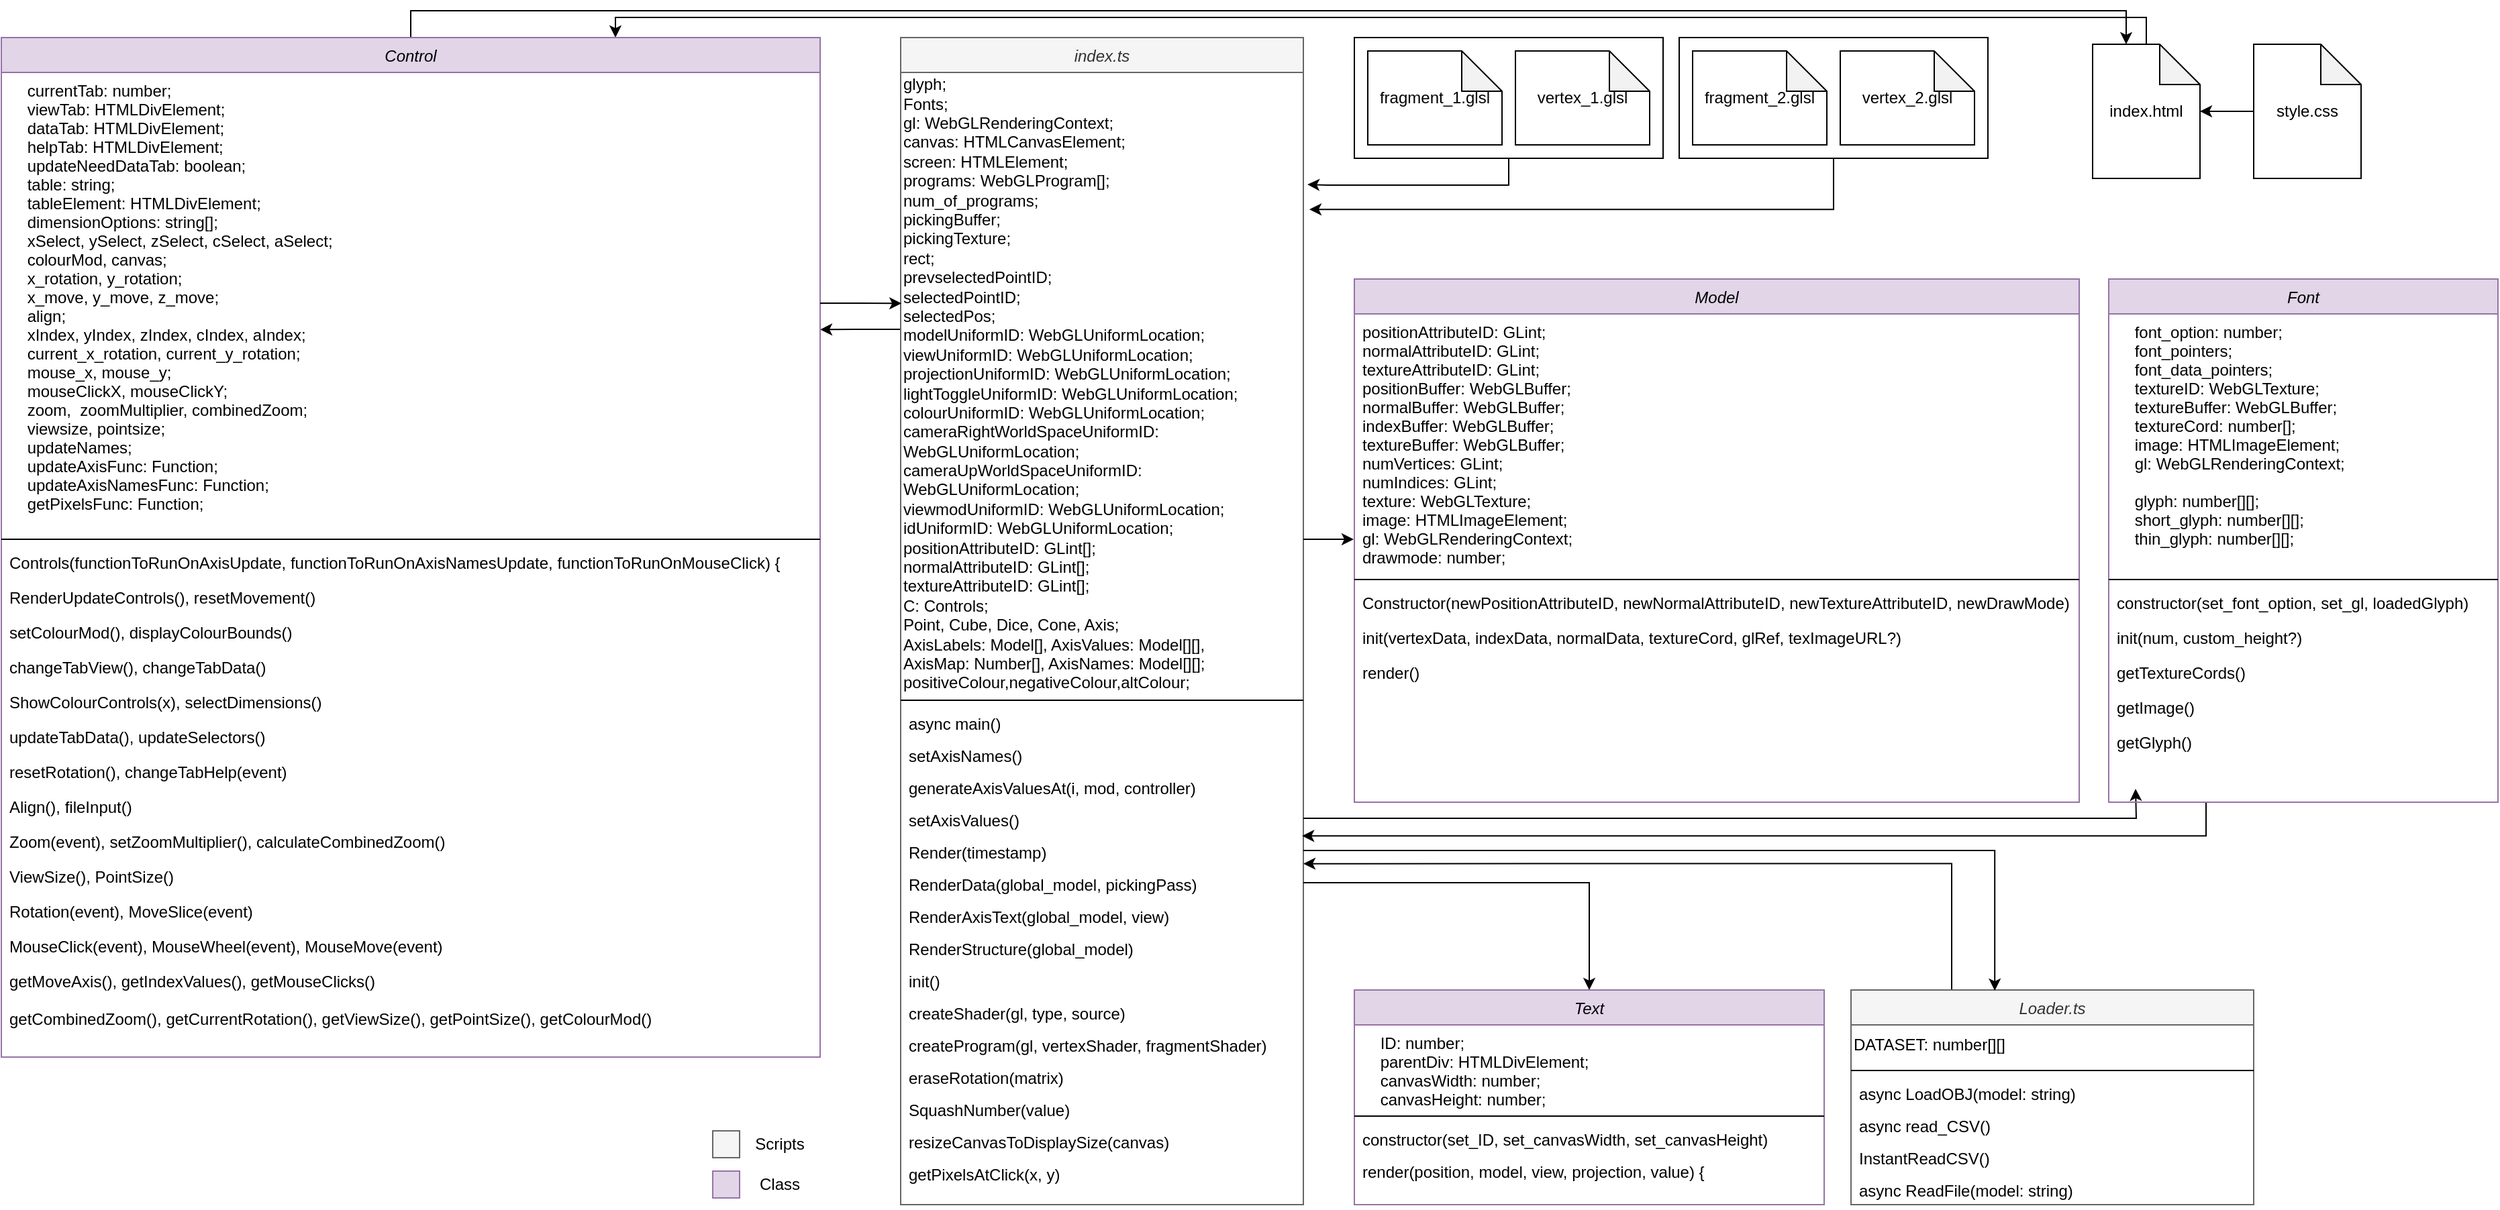 <mxfile version="21.1.8">
  <diagram id="C5RBs43oDa-KdzZeNtuy" name="Page-1">
    <mxGraphModel dx="1889" dy="579" grid="1" gridSize="10" guides="1" tooltips="1" connect="1" arrows="1" fold="1" page="1" pageScale="1" pageWidth="827" pageHeight="1169" math="0" shadow="0">
      <root>
        <mxCell id="WIyWlLk6GJQsqaUBKTNV-0" />
        <mxCell id="WIyWlLk6GJQsqaUBKTNV-1" parent="WIyWlLk6GJQsqaUBKTNV-0" />
        <mxCell id="zkfFHV4jXpPFQw0GAbJ--0" value="Model" style="swimlane;fontStyle=2;align=center;verticalAlign=top;childLayout=stackLayout;horizontal=1;startSize=26;horizontalStack=0;resizeParent=1;resizeLast=0;collapsible=1;marginBottom=0;rounded=0;shadow=0;strokeWidth=1;fillColor=#e1d5e7;strokeColor=#9673a6;" parent="WIyWlLk6GJQsqaUBKTNV-1" vertex="1">
          <mxGeometry x="238" y="860" width="540" height="390" as="geometry">
            <mxRectangle x="230" y="140" width="160" height="26" as="alternateBounds" />
          </mxGeometry>
        </mxCell>
        <mxCell id="zkfFHV4jXpPFQw0GAbJ--1" value="positionAttributeID: GLint;&#xa;    normalAttributeID: GLint;&#xa;    textureAttributeID: GLint;&#xa;    positionBuffer: WebGLBuffer;&#xa;    normalBuffer: WebGLBuffer;&#xa;    indexBuffer: WebGLBuffer;&#xa;    textureBuffer: WebGLBuffer;&#xa;    numVertices: GLint;&#xa;    numIndices: GLint;&#xa;    texture: WebGLTexture;&#xa;    image: HTMLImageElement;&#xa;    gl: WebGLRenderingContext;&#xa;    drawmode: number;" style="text;align=left;verticalAlign=top;spacingLeft=4;spacingRight=4;overflow=hidden;rotatable=0;points=[[0,0.5],[1,0.5]];portConstraint=eastwest;" parent="zkfFHV4jXpPFQw0GAbJ--0" vertex="1">
          <mxGeometry y="26" width="540" height="194" as="geometry" />
        </mxCell>
        <mxCell id="zkfFHV4jXpPFQw0GAbJ--4" value="" style="line;html=1;strokeWidth=1;align=left;verticalAlign=middle;spacingTop=-1;spacingLeft=3;spacingRight=3;rotatable=1;labelPosition=right;points=[];portConstraint=eastwest;movable=1;resizable=1;deletable=1;editable=1;connectable=1;" parent="zkfFHV4jXpPFQw0GAbJ--0" vertex="1">
          <mxGeometry y="220" width="540" height="8" as="geometry" />
        </mxCell>
        <mxCell id="ddMBwT2aPCV6fHb5aI7i-5" value="Constructor(newPositionAttributeID, newNormalAttributeID, newTextureAttributeID, newDrawMode)" style="text;align=left;verticalAlign=top;spacingLeft=4;spacingRight=4;overflow=hidden;rotatable=0;points=[[0,0.5],[1,0.5]];portConstraint=eastwest;rounded=0;shadow=0;html=0;" parent="zkfFHV4jXpPFQw0GAbJ--0" vertex="1">
          <mxGeometry y="228" width="540" height="26" as="geometry" />
        </mxCell>
        <mxCell id="ddMBwT2aPCV6fHb5aI7i-6" value="init(vertexData, indexData, normalData, textureCord, glRef, texImageURL?)" style="text;align=left;verticalAlign=top;spacingLeft=4;spacingRight=4;overflow=hidden;rotatable=0;points=[[0,0.5],[1,0.5]];portConstraint=eastwest;rounded=0;shadow=0;html=0;" parent="zkfFHV4jXpPFQw0GAbJ--0" vertex="1">
          <mxGeometry y="254" width="540" height="26" as="geometry" />
        </mxCell>
        <mxCell id="ddMBwT2aPCV6fHb5aI7i-7" value="render()" style="text;align=left;verticalAlign=top;spacingLeft=4;spacingRight=4;overflow=hidden;rotatable=0;points=[[0,0.5],[1,0.5]];portConstraint=eastwest;rounded=0;shadow=0;html=0;" parent="zkfFHV4jXpPFQw0GAbJ--0" vertex="1">
          <mxGeometry y="280" width="540" height="26" as="geometry" />
        </mxCell>
        <mxCell id="kNZhg2Wre565YQw0Qz7j-83" style="edgeStyle=orthogonalEdgeStyle;rounded=0;orthogonalLoop=1;jettySize=auto;html=1;exitX=0;exitY=0.25;exitDx=0;exitDy=0;" edge="1" parent="WIyWlLk6GJQsqaUBKTNV-1" source="ddMBwT2aPCV6fHb5aI7i-36">
          <mxGeometry relative="1" as="geometry">
            <mxPoint x="-160" y="897.638" as="targetPoint" />
          </mxGeometry>
        </mxCell>
        <mxCell id="ddMBwT2aPCV6fHb5aI7i-36" value="index.ts" style="swimlane;fontStyle=2;align=center;verticalAlign=top;childLayout=stackLayout;horizontal=1;startSize=26;horizontalStack=0;resizeParent=1;resizeLast=0;collapsible=1;marginBottom=0;rounded=0;shadow=0;strokeWidth=1;fillColor=#f5f5f5;strokeColor=#666666;fontColor=#333333;" parent="WIyWlLk6GJQsqaUBKTNV-1" vertex="1">
          <mxGeometry x="-100" y="680" width="300" height="870" as="geometry">
            <mxRectangle x="230" y="140" width="160" height="26" as="alternateBounds" />
          </mxGeometry>
        </mxCell>
        <mxCell id="kNZhg2Wre565YQw0Qz7j-69" value="&lt;div align=&quot;left&quot;&gt;&lt;pre&gt;&lt;font face=&quot;Helvetica&quot;&gt;glyph; &lt;br&gt;Fonts; &lt;br&gt;gl: WebGLRenderingContext;&lt;br&gt;canvas: HTMLCanvasElement;&lt;br&gt;screen: HTMLElement;&lt;br&gt;programs: WebGLProgram[];&lt;br&gt;num_of_programs;&lt;br&gt;pickingBuffer; &lt;br&gt;pickingTexture; &lt;br&gt;rect; &lt;br&gt;prevselectedPointID;  &lt;br&gt;selectedPointID; &lt;br&gt;selectedPos;  &lt;br&gt;modelUniformID: WebGLUniformLocation;&lt;br&gt;viewUniformID: WebGLUniformLocation;&lt;br&gt;projectionUniformID: WebGLUniformLocation;&lt;br&gt;lightToggleUniformID: WebGLUniformLocation;&lt;br&gt;colourUniformID: WebGLUniformLocation;&lt;br&gt;cameraRightWorldSpaceUniformID: &lt;br&gt;WebGLUniformLocation;&lt;br&gt;cameraUpWorldSpaceUniformID: &lt;br&gt;WebGLUniformLocation;&lt;br&gt;viewmodUniformID: WebGLUniformLocation;&lt;br&gt;idUniformID: WebGLUniformLocation;&lt;br&gt;positionAttributeID: GLint[];&lt;br&gt;normalAttributeID: GLint[];&lt;br&gt;textureAttributeID: GLint[];&lt;br&gt;C: Controls;&lt;br&gt;Point, Cube, Dice, Cone, Axis;&lt;br&gt;AxisLabels: Model[], AxisValues: Model[][], &lt;br&gt;AxisMap: Number[], AxisNames: Model[][]; &lt;br&gt;positiveColour,negativeColour,altColour;&lt;/font&gt;&lt;/pre&gt;&lt;/div&gt;" style="text;html=1;strokeColor=none;fillColor=none;align=left;verticalAlign=middle;whiteSpace=wrap;rounded=0;" vertex="1" parent="ddMBwT2aPCV6fHb5aI7i-36">
          <mxGeometry y="26" width="300" height="464" as="geometry" />
        </mxCell>
        <mxCell id="kNZhg2Wre565YQw0Qz7j-65" value="" style="line;html=1;strokeWidth=1;align=left;verticalAlign=middle;spacingTop=-1;spacingLeft=3;spacingRight=3;rotatable=1;labelPosition=right;points=[];portConstraint=eastwest;movable=1;resizable=1;deletable=1;editable=1;connectable=1;" vertex="1" parent="ddMBwT2aPCV6fHb5aI7i-36">
          <mxGeometry y="490" width="300" height="8" as="geometry" />
        </mxCell>
        <mxCell id="ddMBwT2aPCV6fHb5aI7i-51" value="async main()&#xa;" style="text;align=left;verticalAlign=top;spacingLeft=4;spacingRight=4;overflow=hidden;rotatable=0;points=[[0,0.5],[1,0.5]];portConstraint=eastwest;" parent="ddMBwT2aPCV6fHb5aI7i-36" vertex="1">
          <mxGeometry y="498" width="300" height="24" as="geometry" />
        </mxCell>
        <mxCell id="928VX1cfAJ5bRDj-DPxS-13" value="setAxisNames()" style="text;align=left;verticalAlign=top;spacingLeft=4;spacingRight=4;overflow=hidden;rotatable=0;points=[[0,0.5],[1,0.5]];portConstraint=eastwest;" parent="ddMBwT2aPCV6fHb5aI7i-36" vertex="1">
          <mxGeometry y="522" width="300" height="24" as="geometry" />
        </mxCell>
        <mxCell id="928VX1cfAJ5bRDj-DPxS-14" value="generateAxisValuesAt(i, mod, controller)&#xa;" style="text;align=left;verticalAlign=top;spacingLeft=4;spacingRight=4;overflow=hidden;rotatable=0;points=[[0,0.5],[1,0.5]];portConstraint=eastwest;" parent="ddMBwT2aPCV6fHb5aI7i-36" vertex="1">
          <mxGeometry y="546" width="300" height="24" as="geometry" />
        </mxCell>
        <mxCell id="kNZhg2Wre565YQw0Qz7j-78" style="edgeStyle=orthogonalEdgeStyle;rounded=0;orthogonalLoop=1;jettySize=auto;html=1;exitX=1;exitY=0.5;exitDx=0;exitDy=0;" edge="1" parent="ddMBwT2aPCV6fHb5aI7i-36" source="kNZhg2Wre565YQw0Qz7j-0">
          <mxGeometry relative="1" as="geometry">
            <mxPoint x="920" y="560" as="targetPoint" />
          </mxGeometry>
        </mxCell>
        <mxCell id="kNZhg2Wre565YQw0Qz7j-0" value="setAxisValues()" style="text;align=left;verticalAlign=top;spacingLeft=4;spacingRight=4;overflow=hidden;rotatable=0;points=[[0,0.5],[1,0.5]];portConstraint=eastwest;" vertex="1" parent="ddMBwT2aPCV6fHb5aI7i-36">
          <mxGeometry y="570" width="300" height="24" as="geometry" />
        </mxCell>
        <mxCell id="ddMBwT2aPCV6fHb5aI7i-52" value="Render(timestamp)" style="text;align=left;verticalAlign=top;spacingLeft=4;spacingRight=4;overflow=hidden;rotatable=0;points=[[0,0.5],[1,0.5]];portConstraint=eastwest;" parent="ddMBwT2aPCV6fHb5aI7i-36" vertex="1">
          <mxGeometry y="594" width="300" height="24" as="geometry" />
        </mxCell>
        <mxCell id="kNZhg2Wre565YQw0Qz7j-1" value="RenderData(global_model, pickingPass)" style="text;align=left;verticalAlign=top;spacingLeft=4;spacingRight=4;overflow=hidden;rotatable=0;points=[[0,0.5],[1,0.5]];portConstraint=eastwest;" vertex="1" parent="ddMBwT2aPCV6fHb5aI7i-36">
          <mxGeometry y="618" width="300" height="24" as="geometry" />
        </mxCell>
        <mxCell id="kNZhg2Wre565YQw0Qz7j-2" value="RenderAxisText(global_model, view)" style="text;align=left;verticalAlign=top;spacingLeft=4;spacingRight=4;overflow=hidden;rotatable=0;points=[[0,0.5],[1,0.5]];portConstraint=eastwest;" vertex="1" parent="ddMBwT2aPCV6fHb5aI7i-36">
          <mxGeometry y="642" width="300" height="24" as="geometry" />
        </mxCell>
        <mxCell id="kNZhg2Wre565YQw0Qz7j-3" value="RenderStructure(global_model)" style="text;align=left;verticalAlign=top;spacingLeft=4;spacingRight=4;overflow=hidden;rotatable=0;points=[[0,0.5],[1,0.5]];portConstraint=eastwest;" vertex="1" parent="ddMBwT2aPCV6fHb5aI7i-36">
          <mxGeometry y="666" width="300" height="24" as="geometry" />
        </mxCell>
        <mxCell id="ddMBwT2aPCV6fHb5aI7i-53" value="init()" style="text;align=left;verticalAlign=top;spacingLeft=4;spacingRight=4;overflow=hidden;rotatable=0;points=[[0,0.5],[1,0.5]];portConstraint=eastwest;" parent="ddMBwT2aPCV6fHb5aI7i-36" vertex="1">
          <mxGeometry y="690" width="300" height="24" as="geometry" />
        </mxCell>
        <mxCell id="ddMBwT2aPCV6fHb5aI7i-55" value="createShader(gl, type, source)" style="text;align=left;verticalAlign=top;spacingLeft=4;spacingRight=4;overflow=hidden;rotatable=0;points=[[0,0.5],[1,0.5]];portConstraint=eastwest;" parent="ddMBwT2aPCV6fHb5aI7i-36" vertex="1">
          <mxGeometry y="714" width="300" height="24" as="geometry" />
        </mxCell>
        <mxCell id="ddMBwT2aPCV6fHb5aI7i-54" value="createProgram(gl, vertexShader, fragmentShader)" style="text;align=left;verticalAlign=top;spacingLeft=4;spacingRight=4;overflow=hidden;rotatable=0;points=[[0,0.5],[1,0.5]];portConstraint=eastwest;" parent="ddMBwT2aPCV6fHb5aI7i-36" vertex="1">
          <mxGeometry y="738" width="300" height="24" as="geometry" />
        </mxCell>
        <mxCell id="kNZhg2Wre565YQw0Qz7j-6" value="eraseRotation(matrix)" style="text;align=left;verticalAlign=top;spacingLeft=4;spacingRight=4;overflow=hidden;rotatable=0;points=[[0,0.5],[1,0.5]];portConstraint=eastwest;" vertex="1" parent="ddMBwT2aPCV6fHb5aI7i-36">
          <mxGeometry y="762" width="300" height="24" as="geometry" />
        </mxCell>
        <mxCell id="kNZhg2Wre565YQw0Qz7j-7" value="SquashNumber(value)" style="text;align=left;verticalAlign=top;spacingLeft=4;spacingRight=4;overflow=hidden;rotatable=0;points=[[0,0.5],[1,0.5]];portConstraint=eastwest;" vertex="1" parent="ddMBwT2aPCV6fHb5aI7i-36">
          <mxGeometry y="786" width="300" height="24" as="geometry" />
        </mxCell>
        <mxCell id="kNZhg2Wre565YQw0Qz7j-9" value="resizeCanvasToDisplaySize(canvas)" style="text;align=left;verticalAlign=top;spacingLeft=4;spacingRight=4;overflow=hidden;rotatable=0;points=[[0,0.5],[1,0.5]];portConstraint=eastwest;" vertex="1" parent="ddMBwT2aPCV6fHb5aI7i-36">
          <mxGeometry y="810" width="300" height="24" as="geometry" />
        </mxCell>
        <mxCell id="kNZhg2Wre565YQw0Qz7j-10" value="getPixelsAtClick(x, y)" style="text;align=left;verticalAlign=top;spacingLeft=4;spacingRight=4;overflow=hidden;rotatable=0;points=[[0,0.5],[1,0.5]];portConstraint=eastwest;" vertex="1" parent="ddMBwT2aPCV6fHb5aI7i-36">
          <mxGeometry y="834" width="300" height="24" as="geometry" />
        </mxCell>
        <mxCell id="kNZhg2Wre565YQw0Qz7j-85" style="edgeStyle=orthogonalEdgeStyle;rounded=0;orthogonalLoop=1;jettySize=auto;html=1;exitX=0.25;exitY=0;exitDx=0;exitDy=0;entryX=1;entryY=0.909;entryDx=0;entryDy=0;entryPerimeter=0;" edge="1" parent="WIyWlLk6GJQsqaUBKTNV-1" source="ddMBwT2aPCV6fHb5aI7i-48" target="ddMBwT2aPCV6fHb5aI7i-52">
          <mxGeometry relative="1" as="geometry" />
        </mxCell>
        <mxCell id="ddMBwT2aPCV6fHb5aI7i-48" value="Loader.ts" style="swimlane;fontStyle=2;align=center;verticalAlign=top;childLayout=stackLayout;horizontal=1;startSize=26;horizontalStack=0;resizeParent=1;resizeLast=0;collapsible=1;marginBottom=0;rounded=0;shadow=0;strokeWidth=1;fillColor=#f5f5f5;strokeColor=#666666;fontColor=#333333;" parent="WIyWlLk6GJQsqaUBKTNV-1" vertex="1">
          <mxGeometry x="608" y="1390" width="300" height="160" as="geometry">
            <mxRectangle x="230" y="140" width="160" height="26" as="alternateBounds" />
          </mxGeometry>
        </mxCell>
        <mxCell id="kNZhg2Wre565YQw0Qz7j-14" value="&lt;div align=&quot;left&quot;&gt;DATASET: number[][]&lt;/div&gt;" style="text;html=1;strokeColor=none;fillColor=none;align=left;verticalAlign=middle;whiteSpace=wrap;rounded=0;" vertex="1" parent="ddMBwT2aPCV6fHb5aI7i-48">
          <mxGeometry y="26" width="300" height="30" as="geometry" />
        </mxCell>
        <mxCell id="kNZhg2Wre565YQw0Qz7j-11" value="" style="line;html=1;strokeWidth=1;align=left;verticalAlign=middle;spacingTop=-1;spacingLeft=3;spacingRight=3;rotatable=1;labelPosition=right;points=[];portConstraint=eastwest;movable=1;resizable=1;deletable=1;editable=1;connectable=1;" vertex="1" parent="ddMBwT2aPCV6fHb5aI7i-48">
          <mxGeometry y="56" width="300" height="8" as="geometry" />
        </mxCell>
        <mxCell id="ddMBwT2aPCV6fHb5aI7i-49" value="async LoadOBJ(model: string)" style="text;align=left;verticalAlign=top;spacingLeft=4;spacingRight=4;overflow=hidden;rotatable=0;points=[[0,0.5],[1,0.5]];portConstraint=eastwest;" parent="ddMBwT2aPCV6fHb5aI7i-48" vertex="1">
          <mxGeometry y="64" width="300" height="24" as="geometry" />
        </mxCell>
        <mxCell id="kNZhg2Wre565YQw0Qz7j-12" value="async read_CSV()" style="text;align=left;verticalAlign=top;spacingLeft=4;spacingRight=4;overflow=hidden;rotatable=0;points=[[0,0.5],[1,0.5]];portConstraint=eastwest;" vertex="1" parent="ddMBwT2aPCV6fHb5aI7i-48">
          <mxGeometry y="88" width="300" height="24" as="geometry" />
        </mxCell>
        <mxCell id="kNZhg2Wre565YQw0Qz7j-13" value="InstantReadCSV()" style="text;align=left;verticalAlign=top;spacingLeft=4;spacingRight=4;overflow=hidden;rotatable=0;points=[[0,0.5],[1,0.5]];portConstraint=eastwest;" vertex="1" parent="ddMBwT2aPCV6fHb5aI7i-48">
          <mxGeometry y="112" width="300" height="24" as="geometry" />
        </mxCell>
        <mxCell id="ddMBwT2aPCV6fHb5aI7i-50" value="async ReadFile(model: string)" style="text;align=left;verticalAlign=top;spacingLeft=4;spacingRight=4;overflow=hidden;rotatable=0;points=[[0,0.5],[1,0.5]];portConstraint=eastwest;" parent="ddMBwT2aPCV6fHb5aI7i-48" vertex="1">
          <mxGeometry y="136" width="300" height="24" as="geometry" />
        </mxCell>
        <mxCell id="ddMBwT2aPCV6fHb5aI7i-64" value="" style="group" parent="WIyWlLk6GJQsqaUBKTNV-1" vertex="1" connectable="0">
          <mxGeometry x="-240" y="1490" width="80" height="60" as="geometry" />
        </mxCell>
        <mxCell id="ddMBwT2aPCV6fHb5aI7i-60" value="" style="rounded=0;whiteSpace=wrap;html=1;fillColor=#f5f5f5;fontColor=#333333;strokeColor=#666666;" parent="ddMBwT2aPCV6fHb5aI7i-64" vertex="1">
          <mxGeometry y="5" width="20" height="20" as="geometry" />
        </mxCell>
        <mxCell id="ddMBwT2aPCV6fHb5aI7i-61" value="Scripts" style="text;html=1;strokeColor=none;fillColor=none;align=center;verticalAlign=middle;whiteSpace=wrap;rounded=0;" parent="ddMBwT2aPCV6fHb5aI7i-64" vertex="1">
          <mxGeometry x="20" width="60" height="30" as="geometry" />
        </mxCell>
        <mxCell id="ddMBwT2aPCV6fHb5aI7i-62" value="" style="rounded=0;whiteSpace=wrap;html=1;fillColor=#e1d5e7;strokeColor=#9673a6;" parent="ddMBwT2aPCV6fHb5aI7i-64" vertex="1">
          <mxGeometry y="35" width="20" height="20" as="geometry" />
        </mxCell>
        <mxCell id="ddMBwT2aPCV6fHb5aI7i-63" value="Class" style="text;html=1;strokeColor=none;fillColor=none;align=center;verticalAlign=middle;whiteSpace=wrap;rounded=0;" parent="ddMBwT2aPCV6fHb5aI7i-64" vertex="1">
          <mxGeometry x="20" y="30" width="60" height="30" as="geometry" />
        </mxCell>
        <mxCell id="928VX1cfAJ5bRDj-DPxS-2" value="Text" style="swimlane;fontStyle=2;align=center;verticalAlign=top;childLayout=stackLayout;horizontal=1;startSize=26;horizontalStack=0;resizeParent=1;resizeLast=0;collapsible=1;marginBottom=0;rounded=0;shadow=0;strokeWidth=1;fillColor=#e1d5e7;strokeColor=#9673a6;" parent="WIyWlLk6GJQsqaUBKTNV-1" vertex="1">
          <mxGeometry x="238" y="1390" width="350" height="160" as="geometry">
            <mxRectangle x="230" y="140" width="160" height="26" as="alternateBounds" />
          </mxGeometry>
        </mxCell>
        <mxCell id="kNZhg2Wre565YQw0Qz7j-66" value="    ID: number;&#xa;    parentDiv: HTMLDivElement;&#xa;    canvasWidth: number;&#xa;    canvasHeight: number;" style="text;align=left;verticalAlign=top;spacingLeft=4;spacingRight=4;overflow=hidden;rotatable=0;points=[[0,0.5],[1,0.5]];portConstraint=eastwest;" vertex="1" parent="928VX1cfAJ5bRDj-DPxS-2">
          <mxGeometry y="26" width="350" height="64" as="geometry" />
        </mxCell>
        <mxCell id="kNZhg2Wre565YQw0Qz7j-67" value="" style="line;html=1;strokeWidth=1;align=left;verticalAlign=middle;spacingTop=-1;spacingLeft=3;spacingRight=3;rotatable=1;labelPosition=right;points=[];portConstraint=eastwest;movable=1;resizable=1;deletable=1;editable=1;connectable=1;" vertex="1" parent="928VX1cfAJ5bRDj-DPxS-2">
          <mxGeometry y="90" width="350" height="8" as="geometry" />
        </mxCell>
        <mxCell id="928VX1cfAJ5bRDj-DPxS-3" value="constructor(set_ID, set_canvasWidth, set_canvasHeight)" style="text;align=left;verticalAlign=top;spacingLeft=4;spacingRight=4;overflow=hidden;rotatable=0;points=[[0,0.5],[1,0.5]];portConstraint=eastwest;" parent="928VX1cfAJ5bRDj-DPxS-2" vertex="1">
          <mxGeometry y="98" width="350" height="24" as="geometry" />
        </mxCell>
        <mxCell id="928VX1cfAJ5bRDj-DPxS-4" value="render(position, model, view, projection, value) {" style="text;align=left;verticalAlign=top;spacingLeft=4;spacingRight=4;overflow=hidden;rotatable=0;points=[[0,0.5],[1,0.5]];portConstraint=eastwest;" parent="928VX1cfAJ5bRDj-DPxS-2" vertex="1">
          <mxGeometry y="122" width="350" height="24" as="geometry" />
        </mxCell>
        <mxCell id="kNZhg2Wre565YQw0Qz7j-79" style="edgeStyle=orthogonalEdgeStyle;rounded=0;orthogonalLoop=1;jettySize=auto;html=1;exitX=0.5;exitY=0;exitDx=0;exitDy=0;exitPerimeter=0;entryX=0.75;entryY=0;entryDx=0;entryDy=0;" edge="1" parent="WIyWlLk6GJQsqaUBKTNV-1" source="928VX1cfAJ5bRDj-DPxS-6" target="kNZhg2Wre565YQw0Qz7j-23">
          <mxGeometry relative="1" as="geometry" />
        </mxCell>
        <mxCell id="928VX1cfAJ5bRDj-DPxS-6" value="index.html" style="shape=note;whiteSpace=wrap;html=1;backgroundOutline=1;darkOpacity=0.05;" parent="WIyWlLk6GJQsqaUBKTNV-1" vertex="1">
          <mxGeometry x="788" y="685" width="80" height="100" as="geometry" />
        </mxCell>
        <mxCell id="928VX1cfAJ5bRDj-DPxS-11" value="style.css" style="shape=note;whiteSpace=wrap;html=1;backgroundOutline=1;darkOpacity=0.05;" parent="WIyWlLk6GJQsqaUBKTNV-1" vertex="1">
          <mxGeometry x="908" y="685" width="80" height="100" as="geometry" />
        </mxCell>
        <mxCell id="kNZhg2Wre565YQw0Qz7j-84" style="edgeStyle=orthogonalEdgeStyle;rounded=0;orthogonalLoop=1;jettySize=auto;html=1;exitX=0.25;exitY=1;exitDx=0;exitDy=0;entryX=0.997;entryY=0.045;entryDx=0;entryDy=0;entryPerimeter=0;" edge="1" parent="WIyWlLk6GJQsqaUBKTNV-1" source="kNZhg2Wre565YQw0Qz7j-15" target="ddMBwT2aPCV6fHb5aI7i-52">
          <mxGeometry relative="1" as="geometry" />
        </mxCell>
        <mxCell id="kNZhg2Wre565YQw0Qz7j-15" value="Font" style="swimlane;fontStyle=2;align=center;verticalAlign=top;childLayout=stackLayout;horizontal=1;startSize=26;horizontalStack=0;resizeParent=1;resizeLast=0;collapsible=1;marginBottom=0;rounded=0;shadow=0;strokeWidth=1;fillColor=#e1d5e7;strokeColor=#9673a6;" vertex="1" parent="WIyWlLk6GJQsqaUBKTNV-1">
          <mxGeometry x="800" y="860" width="290" height="390" as="geometry">
            <mxRectangle x="230" y="140" width="160" height="26" as="alternateBounds" />
          </mxGeometry>
        </mxCell>
        <mxCell id="kNZhg2Wre565YQw0Qz7j-16" value="    font_option: number;&#xa;    font_pointers;&#xa;    font_data_pointers;&#xa;    textureID: WebGLTexture;&#xa;    textureBuffer: WebGLBuffer;&#xa;    textureCord: number[];&#xa;    image: HTMLImageElement;&#xa;    gl: WebGLRenderingContext;&#xa;&#xa;    glyph: number[][];&#xa;    short_glyph: number[][];&#xa;    thin_glyph: number[][];" style="text;align=left;verticalAlign=top;spacingLeft=4;spacingRight=4;overflow=hidden;rotatable=0;points=[[0,0.5],[1,0.5]];portConstraint=eastwest;" vertex="1" parent="kNZhg2Wre565YQw0Qz7j-15">
          <mxGeometry y="26" width="290" height="194" as="geometry" />
        </mxCell>
        <mxCell id="kNZhg2Wre565YQw0Qz7j-17" value="" style="line;html=1;strokeWidth=1;align=left;verticalAlign=middle;spacingTop=-1;spacingLeft=3;spacingRight=3;rotatable=1;labelPosition=right;points=[];portConstraint=eastwest;movable=1;resizable=1;deletable=1;editable=1;connectable=1;" vertex="1" parent="kNZhg2Wre565YQw0Qz7j-15">
          <mxGeometry y="220" width="290" height="8" as="geometry" />
        </mxCell>
        <mxCell id="kNZhg2Wre565YQw0Qz7j-18" value="constructor(set_font_option, set_gl, loadedGlyph) " style="text;align=left;verticalAlign=top;spacingLeft=4;spacingRight=4;overflow=hidden;rotatable=0;points=[[0,0.5],[1,0.5]];portConstraint=eastwest;rounded=0;shadow=0;html=0;" vertex="1" parent="kNZhg2Wre565YQw0Qz7j-15">
          <mxGeometry y="228" width="290" height="26" as="geometry" />
        </mxCell>
        <mxCell id="kNZhg2Wre565YQw0Qz7j-19" value="init(num, custom_height?)" style="text;align=left;verticalAlign=top;spacingLeft=4;spacingRight=4;overflow=hidden;rotatable=0;points=[[0,0.5],[1,0.5]];portConstraint=eastwest;rounded=0;shadow=0;html=0;" vertex="1" parent="kNZhg2Wre565YQw0Qz7j-15">
          <mxGeometry y="254" width="290" height="26" as="geometry" />
        </mxCell>
        <mxCell id="kNZhg2Wre565YQw0Qz7j-20" value="getTextureCords()" style="text;align=left;verticalAlign=top;spacingLeft=4;spacingRight=4;overflow=hidden;rotatable=0;points=[[0,0.5],[1,0.5]];portConstraint=eastwest;rounded=0;shadow=0;html=0;" vertex="1" parent="kNZhg2Wre565YQw0Qz7j-15">
          <mxGeometry y="280" width="290" height="26" as="geometry" />
        </mxCell>
        <mxCell id="kNZhg2Wre565YQw0Qz7j-21" value="getImage()" style="text;align=left;verticalAlign=top;spacingLeft=4;spacingRight=4;overflow=hidden;rotatable=0;points=[[0,0.5],[1,0.5]];portConstraint=eastwest;rounded=0;shadow=0;html=0;" vertex="1" parent="kNZhg2Wre565YQw0Qz7j-15">
          <mxGeometry y="306" width="290" height="26" as="geometry" />
        </mxCell>
        <mxCell id="kNZhg2Wre565YQw0Qz7j-22" value="getGlyph()" style="text;align=left;verticalAlign=top;spacingLeft=4;spacingRight=4;overflow=hidden;rotatable=0;points=[[0,0.5],[1,0.5]];portConstraint=eastwest;rounded=0;shadow=0;html=0;" vertex="1" parent="kNZhg2Wre565YQw0Qz7j-15">
          <mxGeometry y="332" width="290" height="26" as="geometry" />
        </mxCell>
        <mxCell id="kNZhg2Wre565YQw0Qz7j-81" style="edgeStyle=orthogonalEdgeStyle;rounded=0;orthogonalLoop=1;jettySize=auto;html=1;exitX=0.5;exitY=0;exitDx=0;exitDy=0;entryX=0;entryY=0;entryDx=25;entryDy=0;entryPerimeter=0;" edge="1" parent="WIyWlLk6GJQsqaUBKTNV-1" source="kNZhg2Wre565YQw0Qz7j-23" target="928VX1cfAJ5bRDj-DPxS-6">
          <mxGeometry relative="1" as="geometry">
            <mxPoint x="80" y="590" as="targetPoint" />
          </mxGeometry>
        </mxCell>
        <mxCell id="kNZhg2Wre565YQw0Qz7j-23" value="Control" style="swimlane;fontStyle=2;align=center;verticalAlign=top;childLayout=stackLayout;horizontal=1;startSize=26;horizontalStack=0;resizeParent=1;resizeLast=0;collapsible=1;marginBottom=0;rounded=0;shadow=0;strokeWidth=1;fillColor=#e1d5e7;strokeColor=#9673a6;" vertex="1" parent="WIyWlLk6GJQsqaUBKTNV-1">
          <mxGeometry x="-770" y="680" width="610" height="760" as="geometry">
            <mxRectangle x="230" y="140" width="160" height="26" as="alternateBounds" />
          </mxGeometry>
        </mxCell>
        <mxCell id="kNZhg2Wre565YQw0Qz7j-24" value="    currentTab: number; &#xa;    viewTab: HTMLDivElement;&#xa;    dataTab: HTMLDivElement;&#xa;    helpTab: HTMLDivElement;&#xa;    updateNeedDataTab: boolean;&#xa;    table: string; &#xa;    tableElement: HTMLDivElement; &#xa;    dimensionOptions: string[]; &#xa;    xSelect, ySelect, zSelect, cSelect, aSelect; &#xa;    colourMod, canvas;&#xa;    x_rotation, y_rotation;&#xa;    x_move, y_move, z_move;&#xa;    align;&#xa;    xIndex, yIndex, zIndex, cIndex, aIndex;&#xa;    current_x_rotation, current_y_rotation;&#xa;    mouse_x, mouse_y;&#xa;    mouseClickX, mouseClickY;&#xa;    zoom,  zoomMultiplier, combinedZoom; &#xa;    viewsize, pointsize; &#xa;    updateNames; &#xa;    updateAxisFunc: Function; &#xa;    updateAxisNamesFunc: Function; &#xa;    getPixelsFunc: Function;  " style="text;align=left;verticalAlign=top;spacingLeft=4;spacingRight=4;overflow=hidden;rotatable=0;points=[[0,0.5],[1,0.5]];portConstraint=eastwest;fontSize=12;" vertex="1" parent="kNZhg2Wre565YQw0Qz7j-23">
          <mxGeometry y="26" width="610" height="344" as="geometry" />
        </mxCell>
        <mxCell id="kNZhg2Wre565YQw0Qz7j-25" value="" style="line;html=1;strokeWidth=1;align=left;verticalAlign=middle;spacingTop=-1;spacingLeft=3;spacingRight=3;rotatable=1;labelPosition=right;points=[];portConstraint=eastwest;movable=1;resizable=1;deletable=1;editable=1;connectable=1;" vertex="1" parent="kNZhg2Wre565YQw0Qz7j-23">
          <mxGeometry y="370" width="610" height="8" as="geometry" />
        </mxCell>
        <mxCell id="kNZhg2Wre565YQw0Qz7j-26" value="Controls(functionToRunOnAxisUpdate, functionToRunOnAxisNamesUpdate, functionToRunOnMouseClick) {" style="text;align=left;verticalAlign=top;spacingLeft=4;spacingRight=4;overflow=hidden;rotatable=0;points=[[0,0.5],[1,0.5]];portConstraint=eastwest;rounded=0;shadow=0;html=0;" vertex="1" parent="kNZhg2Wre565YQw0Qz7j-23">
          <mxGeometry y="378" width="610" height="26" as="geometry" />
        </mxCell>
        <mxCell id="kNZhg2Wre565YQw0Qz7j-27" value="RenderUpdateControls(), resetMovement()" style="text;align=left;verticalAlign=top;spacingLeft=4;spacingRight=4;overflow=hidden;rotatable=0;points=[[0,0.5],[1,0.5]];portConstraint=eastwest;rounded=0;shadow=0;html=0;" vertex="1" parent="kNZhg2Wre565YQw0Qz7j-23">
          <mxGeometry y="404" width="610" height="26" as="geometry" />
        </mxCell>
        <mxCell id="kNZhg2Wre565YQw0Qz7j-29" value="setColourMod(), displayColourBounds()" style="text;align=left;verticalAlign=top;spacingLeft=4;spacingRight=4;overflow=hidden;rotatable=0;points=[[0,0.5],[1,0.5]];portConstraint=eastwest;rounded=0;shadow=0;html=0;" vertex="1" parent="kNZhg2Wre565YQw0Qz7j-23">
          <mxGeometry y="430" width="610" height="26" as="geometry" />
        </mxCell>
        <mxCell id="kNZhg2Wre565YQw0Qz7j-31" value="changeTabView(), changeTabData()" style="text;align=left;verticalAlign=top;spacingLeft=4;spacingRight=4;overflow=hidden;rotatable=0;points=[[0,0.5],[1,0.5]];portConstraint=eastwest;rounded=0;shadow=0;html=0;" vertex="1" parent="kNZhg2Wre565YQw0Qz7j-23">
          <mxGeometry y="456" width="610" height="26" as="geometry" />
        </mxCell>
        <mxCell id="kNZhg2Wre565YQw0Qz7j-33" value="ShowColourControls(x), selectDimensions()" style="text;align=left;verticalAlign=top;spacingLeft=4;spacingRight=4;overflow=hidden;rotatable=0;points=[[0,0.5],[1,0.5]];portConstraint=eastwest;rounded=0;shadow=0;html=0;" vertex="1" parent="kNZhg2Wre565YQw0Qz7j-23">
          <mxGeometry y="482" width="610" height="26" as="geometry" />
        </mxCell>
        <mxCell id="kNZhg2Wre565YQw0Qz7j-35" value="updateTabData(), updateSelectors()" style="text;align=left;verticalAlign=top;spacingLeft=4;spacingRight=4;overflow=hidden;rotatable=0;points=[[0,0.5],[1,0.5]];portConstraint=eastwest;rounded=0;shadow=0;html=0;" vertex="1" parent="kNZhg2Wre565YQw0Qz7j-23">
          <mxGeometry y="508" width="610" height="26" as="geometry" />
        </mxCell>
        <mxCell id="kNZhg2Wre565YQw0Qz7j-39" value="resetRotation(), changeTabHelp(event)" style="text;align=left;verticalAlign=top;spacingLeft=4;spacingRight=4;overflow=hidden;rotatable=0;points=[[0,0.5],[1,0.5]];portConstraint=eastwest;rounded=0;shadow=0;html=0;" vertex="1" parent="kNZhg2Wre565YQw0Qz7j-23">
          <mxGeometry y="534" width="610" height="26" as="geometry" />
        </mxCell>
        <mxCell id="kNZhg2Wre565YQw0Qz7j-38" value="Align(), fileInput()" style="text;align=left;verticalAlign=top;spacingLeft=4;spacingRight=4;overflow=hidden;rotatable=0;points=[[0,0.5],[1,0.5]];portConstraint=eastwest;rounded=0;shadow=0;html=0;" vertex="1" parent="kNZhg2Wre565YQw0Qz7j-23">
          <mxGeometry y="560" width="610" height="26" as="geometry" />
        </mxCell>
        <mxCell id="kNZhg2Wre565YQw0Qz7j-41" value="Zoom(event), setZoomMultiplier(), calculateCombinedZoom()" style="text;align=left;verticalAlign=top;spacingLeft=4;spacingRight=4;overflow=hidden;rotatable=0;points=[[0,0.5],[1,0.5]];portConstraint=eastwest;rounded=0;shadow=0;html=0;" vertex="1" parent="kNZhg2Wre565YQw0Qz7j-23">
          <mxGeometry y="586" width="610" height="26" as="geometry" />
        </mxCell>
        <mxCell id="kNZhg2Wre565YQw0Qz7j-44" value="ViewSize(), PointSize()" style="text;align=left;verticalAlign=top;spacingLeft=4;spacingRight=4;overflow=hidden;rotatable=0;points=[[0,0.5],[1,0.5]];portConstraint=eastwest;rounded=0;shadow=0;html=0;" vertex="1" parent="kNZhg2Wre565YQw0Qz7j-23">
          <mxGeometry y="612" width="610" height="26" as="geometry" />
        </mxCell>
        <mxCell id="kNZhg2Wre565YQw0Qz7j-49" value="Rotation(event), MoveSlice(event)" style="text;align=left;verticalAlign=top;spacingLeft=4;spacingRight=4;overflow=hidden;rotatable=0;points=[[0,0.5],[1,0.5]];portConstraint=eastwest;rounded=0;shadow=0;html=0;" vertex="1" parent="kNZhg2Wre565YQw0Qz7j-23">
          <mxGeometry y="638" width="610" height="26" as="geometry" />
        </mxCell>
        <mxCell id="kNZhg2Wre565YQw0Qz7j-46" value="MouseClick(event), MouseWheel(event), MouseMove(event)" style="text;align=left;verticalAlign=top;spacingLeft=4;spacingRight=4;overflow=hidden;rotatable=0;points=[[0,0.5],[1,0.5]];portConstraint=eastwest;rounded=0;shadow=0;html=0;" vertex="1" parent="kNZhg2Wre565YQw0Qz7j-23">
          <mxGeometry y="664" width="610" height="26" as="geometry" />
        </mxCell>
        <mxCell id="kNZhg2Wre565YQw0Qz7j-53" value="getMoveAxis(), getIndexValues(), getMouseClicks()&#xa;&#xa;getCombinedZoom(), getCurrentRotation(), getViewSize(), getPointSize(), getColourMod()" style="text;align=left;verticalAlign=top;spacingLeft=4;spacingRight=4;overflow=hidden;rotatable=0;points=[[0,0.5],[1,0.5]];portConstraint=eastwest;rounded=0;shadow=0;html=0;" vertex="1" parent="kNZhg2Wre565YQw0Qz7j-23">
          <mxGeometry y="690" width="610" height="70" as="geometry" />
        </mxCell>
        <mxCell id="kNZhg2Wre565YQw0Qz7j-54" value="" style="group" vertex="1" connectable="0" parent="WIyWlLk6GJQsqaUBKTNV-1">
          <mxGeometry x="238" y="680" width="230" height="110" as="geometry" />
        </mxCell>
        <mxCell id="kNZhg2Wre565YQw0Qz7j-55" value="" style="rounded=0;whiteSpace=wrap;html=1;fillColor=none;" vertex="1" parent="kNZhg2Wre565YQw0Qz7j-54">
          <mxGeometry width="230" height="90" as="geometry" />
        </mxCell>
        <mxCell id="kNZhg2Wre565YQw0Qz7j-56" value="fragment_1.glsl" style="shape=note;whiteSpace=wrap;html=1;backgroundOutline=1;darkOpacity=0.05;" vertex="1" parent="kNZhg2Wre565YQw0Qz7j-54">
          <mxGeometry x="10" y="10" width="100" height="70" as="geometry" />
        </mxCell>
        <mxCell id="kNZhg2Wre565YQw0Qz7j-57" value="vertex_1.glsl" style="shape=note;whiteSpace=wrap;html=1;backgroundOutline=1;darkOpacity=0.05;" vertex="1" parent="kNZhg2Wre565YQw0Qz7j-54">
          <mxGeometry x="120" y="10" width="100" height="70" as="geometry" />
        </mxCell>
        <mxCell id="kNZhg2Wre565YQw0Qz7j-58" value="" style="group" vertex="1" connectable="0" parent="WIyWlLk6GJQsqaUBKTNV-1">
          <mxGeometry x="480" y="680" width="230" height="110" as="geometry" />
        </mxCell>
        <mxCell id="kNZhg2Wre565YQw0Qz7j-59" value="" style="rounded=0;whiteSpace=wrap;html=1;fillColor=none;" vertex="1" parent="kNZhg2Wre565YQw0Qz7j-58">
          <mxGeometry width="230" height="90" as="geometry" />
        </mxCell>
        <mxCell id="kNZhg2Wre565YQw0Qz7j-60" value="fragment_2.glsl" style="shape=note;whiteSpace=wrap;html=1;backgroundOutline=1;darkOpacity=0.05;" vertex="1" parent="kNZhg2Wre565YQw0Qz7j-58">
          <mxGeometry x="10" y="10" width="100" height="70" as="geometry" />
        </mxCell>
        <mxCell id="kNZhg2Wre565YQw0Qz7j-61" value="vertex_2.glsl" style="shape=note;whiteSpace=wrap;html=1;backgroundOutline=1;darkOpacity=0.05;" vertex="1" parent="kNZhg2Wre565YQw0Qz7j-58">
          <mxGeometry x="120" y="10" width="100" height="70" as="geometry" />
        </mxCell>
        <mxCell id="kNZhg2Wre565YQw0Qz7j-62" value="" style="endArrow=classic;html=1;rounded=0;exitX=0;exitY=0.5;exitDx=0;exitDy=0;exitPerimeter=0;" edge="1" parent="WIyWlLk6GJQsqaUBKTNV-1" source="928VX1cfAJ5bRDj-DPxS-11">
          <mxGeometry width="50" height="50" relative="1" as="geometry">
            <mxPoint x="998" y="900" as="sourcePoint" />
            <mxPoint x="868" y="735" as="targetPoint" />
          </mxGeometry>
        </mxCell>
        <mxCell id="kNZhg2Wre565YQw0Qz7j-73" style="edgeStyle=orthogonalEdgeStyle;rounded=0;orthogonalLoop=1;jettySize=auto;html=1;exitX=0.5;exitY=1;exitDx=0;exitDy=0;entryX=1.01;entryY=0.18;entryDx=0;entryDy=0;entryPerimeter=0;" edge="1" parent="WIyWlLk6GJQsqaUBKTNV-1" source="kNZhg2Wre565YQw0Qz7j-55" target="kNZhg2Wre565YQw0Qz7j-69">
          <mxGeometry relative="1" as="geometry" />
        </mxCell>
        <mxCell id="kNZhg2Wre565YQw0Qz7j-74" style="edgeStyle=orthogonalEdgeStyle;rounded=0;orthogonalLoop=1;jettySize=auto;html=1;exitX=0.5;exitY=1;exitDx=0;exitDy=0;entryX=1.015;entryY=0.22;entryDx=0;entryDy=0;entryPerimeter=0;" edge="1" parent="WIyWlLk6GJQsqaUBKTNV-1" source="kNZhg2Wre565YQw0Qz7j-59" target="kNZhg2Wre565YQw0Qz7j-69">
          <mxGeometry relative="1" as="geometry" />
        </mxCell>
        <mxCell id="kNZhg2Wre565YQw0Qz7j-75" style="edgeStyle=orthogonalEdgeStyle;rounded=0;orthogonalLoop=1;jettySize=auto;html=1;exitX=1;exitY=0.75;exitDx=0;exitDy=0;entryX=-0.001;entryY=0.869;entryDx=0;entryDy=0;entryPerimeter=0;" edge="1" parent="WIyWlLk6GJQsqaUBKTNV-1" source="kNZhg2Wre565YQw0Qz7j-69" target="zkfFHV4jXpPFQw0GAbJ--1">
          <mxGeometry relative="1" as="geometry" />
        </mxCell>
        <mxCell id="kNZhg2Wre565YQw0Qz7j-76" style="edgeStyle=orthogonalEdgeStyle;rounded=0;orthogonalLoop=1;jettySize=auto;html=1;exitX=1;exitY=0.5;exitDx=0;exitDy=0;entryX=0.5;entryY=0;entryDx=0;entryDy=0;" edge="1" parent="WIyWlLk6GJQsqaUBKTNV-1" source="kNZhg2Wre565YQw0Qz7j-1" target="928VX1cfAJ5bRDj-DPxS-2">
          <mxGeometry relative="1" as="geometry" />
        </mxCell>
        <mxCell id="kNZhg2Wre565YQw0Qz7j-77" style="edgeStyle=orthogonalEdgeStyle;rounded=0;orthogonalLoop=1;jettySize=auto;html=1;exitX=1;exitY=0.5;exitDx=0;exitDy=0;entryX=0.357;entryY=0.003;entryDx=0;entryDy=0;entryPerimeter=0;" edge="1" parent="WIyWlLk6GJQsqaUBKTNV-1" source="ddMBwT2aPCV6fHb5aI7i-52" target="ddMBwT2aPCV6fHb5aI7i-48">
          <mxGeometry relative="1" as="geometry">
            <mxPoint x="530" y="1330" as="targetPoint" />
          </mxGeometry>
        </mxCell>
        <mxCell id="kNZhg2Wre565YQw0Qz7j-82" style="edgeStyle=orthogonalEdgeStyle;rounded=0;orthogonalLoop=1;jettySize=auto;html=1;exitX=1;exitY=0.5;exitDx=0;exitDy=0;entryX=0.002;entryY=0.371;entryDx=0;entryDy=0;entryPerimeter=0;" edge="1" parent="WIyWlLk6GJQsqaUBKTNV-1" source="kNZhg2Wre565YQw0Qz7j-24" target="kNZhg2Wre565YQw0Qz7j-69">
          <mxGeometry relative="1" as="geometry" />
        </mxCell>
      </root>
    </mxGraphModel>
  </diagram>
</mxfile>
